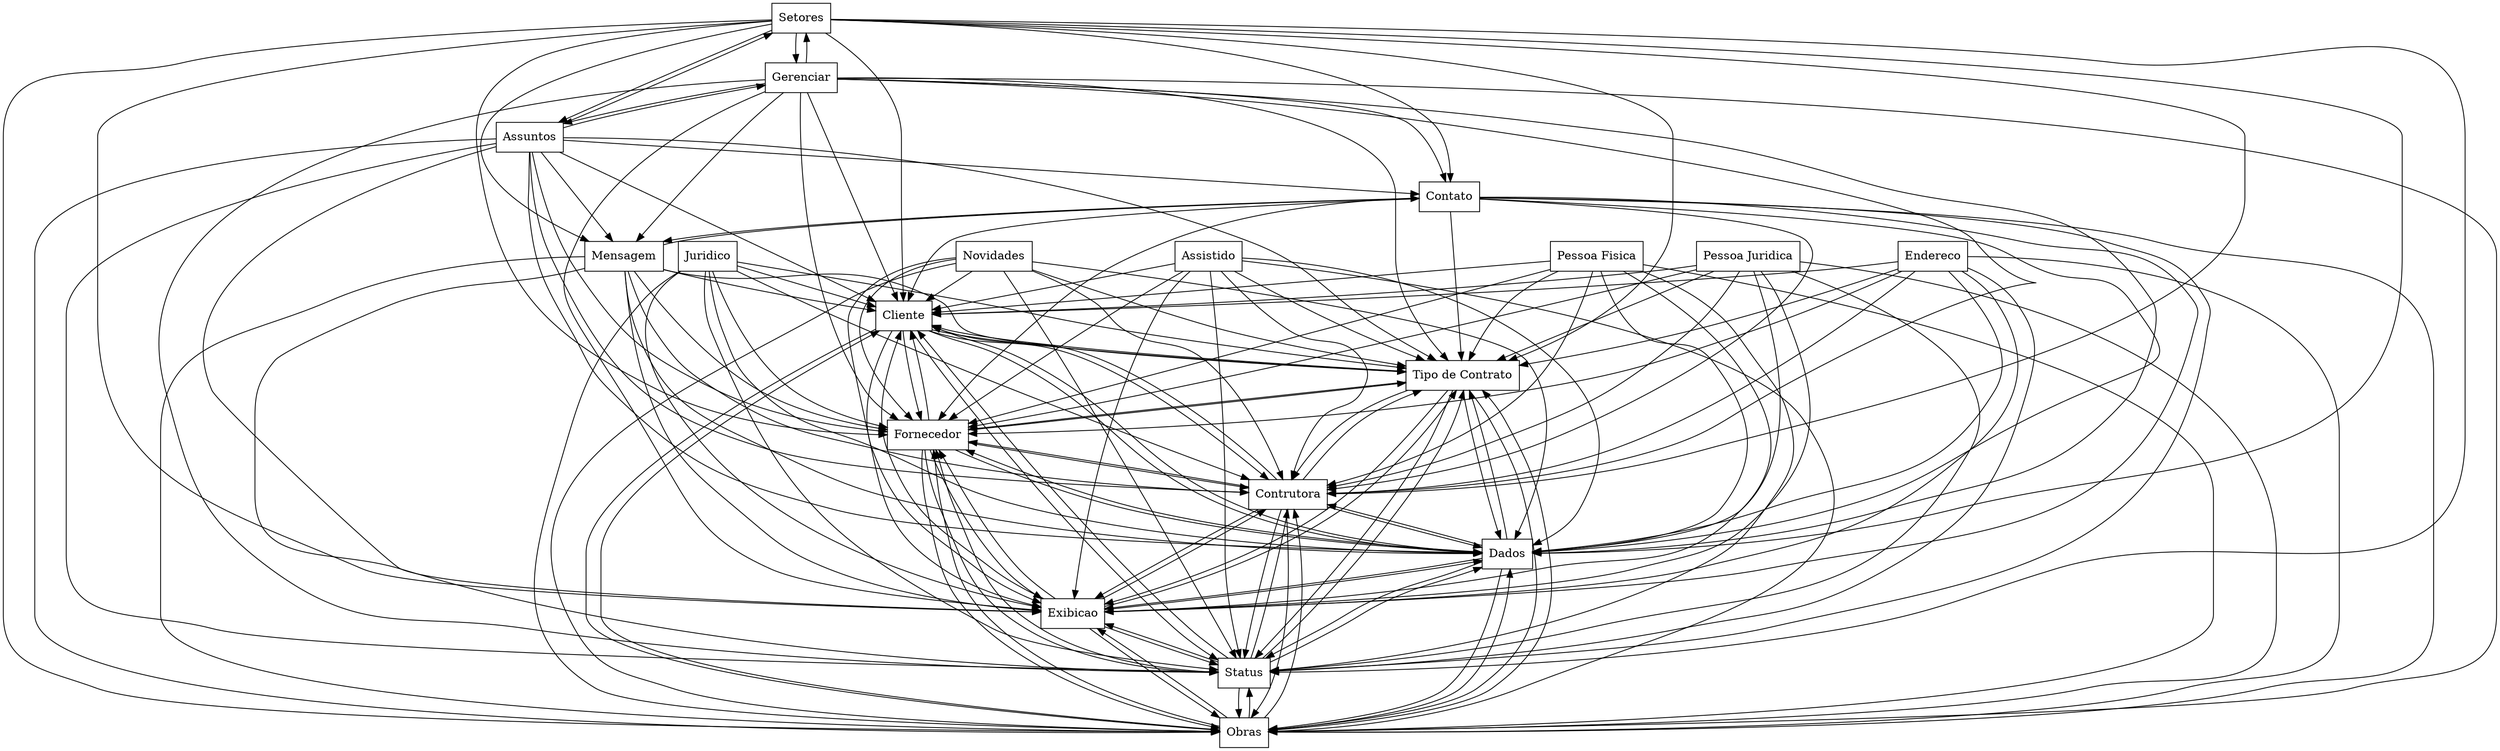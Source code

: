 digraph{
graph [rankdir=TB];
node [shape=box];
edge [arrowhead=normal];
0[label="Setores",]
1[label="Cliente",]
2[label="Juridico",]
3[label="Tipo de Contrato",]
4[label="Contato",]
5[label="Pessoa Fisica",]
6[label="Novidades",]
7[label="Obras",]
8[label="Endereco",]
9[label="Mensagem",]
10[label="Gerenciar",]
11[label="Status",]
12[label="Exibicao",]
13[label="Dados",]
14[label="Assuntos",]
15[label="Contrutora",]
16[label="Assistido",]
17[label="Pessoa Juridica",]
18[label="Fornecedor",]
0->1[label="",]
0->3[label="",]
0->4[label="",]
0->7[label="",]
0->9[label="",]
0->10[label="",]
0->11[label="",]
0->12[label="",]
0->13[label="",]
0->14[label="",]
0->15[label="",]
0->18[label="",]
1->3[label="",]
1->7[label="",]
1->11[label="",]
1->12[label="",]
1->13[label="",]
1->15[label="",]
1->18[label="",]
2->1[label="",]
2->3[label="",]
2->7[label="",]
2->11[label="",]
2->12[label="",]
2->13[label="",]
2->15[label="",]
2->18[label="",]
3->1[label="",]
3->7[label="",]
3->11[label="",]
3->12[label="",]
3->13[label="",]
3->15[label="",]
3->18[label="",]
4->1[label="",]
4->3[label="",]
4->7[label="",]
4->9[label="",]
4->11[label="",]
4->12[label="",]
4->13[label="",]
4->15[label="",]
4->18[label="",]
5->1[label="",]
5->3[label="",]
5->7[label="",]
5->11[label="",]
5->12[label="",]
5->13[label="",]
5->15[label="",]
5->18[label="",]
6->1[label="",]
6->3[label="",]
6->7[label="",]
6->11[label="",]
6->12[label="",]
6->13[label="",]
6->15[label="",]
6->18[label="",]
7->1[label="",]
7->3[label="",]
7->11[label="",]
7->12[label="",]
7->13[label="",]
7->15[label="",]
7->18[label="",]
8->1[label="",]
8->3[label="",]
8->7[label="",]
8->11[label="",]
8->12[label="",]
8->13[label="",]
8->15[label="",]
8->18[label="",]
9->1[label="",]
9->3[label="",]
9->4[label="",]
9->7[label="",]
9->11[label="",]
9->12[label="",]
9->13[label="",]
9->15[label="",]
9->18[label="",]
10->0[label="",]
10->1[label="",]
10->3[label="",]
10->4[label="",]
10->7[label="",]
10->9[label="",]
10->11[label="",]
10->12[label="",]
10->13[label="",]
10->14[label="",]
10->15[label="",]
10->18[label="",]
11->1[label="",]
11->3[label="",]
11->7[label="",]
11->12[label="",]
11->13[label="",]
11->15[label="",]
11->18[label="",]
12->1[label="",]
12->3[label="",]
12->7[label="",]
12->11[label="",]
12->13[label="",]
12->15[label="",]
12->18[label="",]
13->1[label="",]
13->3[label="",]
13->7[label="",]
13->11[label="",]
13->12[label="",]
13->15[label="",]
13->18[label="",]
14->0[label="",]
14->1[label="",]
14->3[label="",]
14->4[label="",]
14->7[label="",]
14->9[label="",]
14->10[label="",]
14->11[label="",]
14->12[label="",]
14->13[label="",]
14->15[label="",]
14->18[label="",]
15->1[label="",]
15->3[label="",]
15->7[label="",]
15->11[label="",]
15->12[label="",]
15->13[label="",]
15->18[label="",]
16->1[label="",]
16->3[label="",]
16->7[label="",]
16->11[label="",]
16->12[label="",]
16->13[label="",]
16->15[label="",]
16->18[label="",]
17->1[label="",]
17->3[label="",]
17->7[label="",]
17->11[label="",]
17->12[label="",]
17->13[label="",]
17->15[label="",]
17->18[label="",]
18->1[label="",]
18->3[label="",]
18->7[label="",]
18->11[label="",]
18->12[label="",]
18->13[label="",]
18->15[label="",]
}
